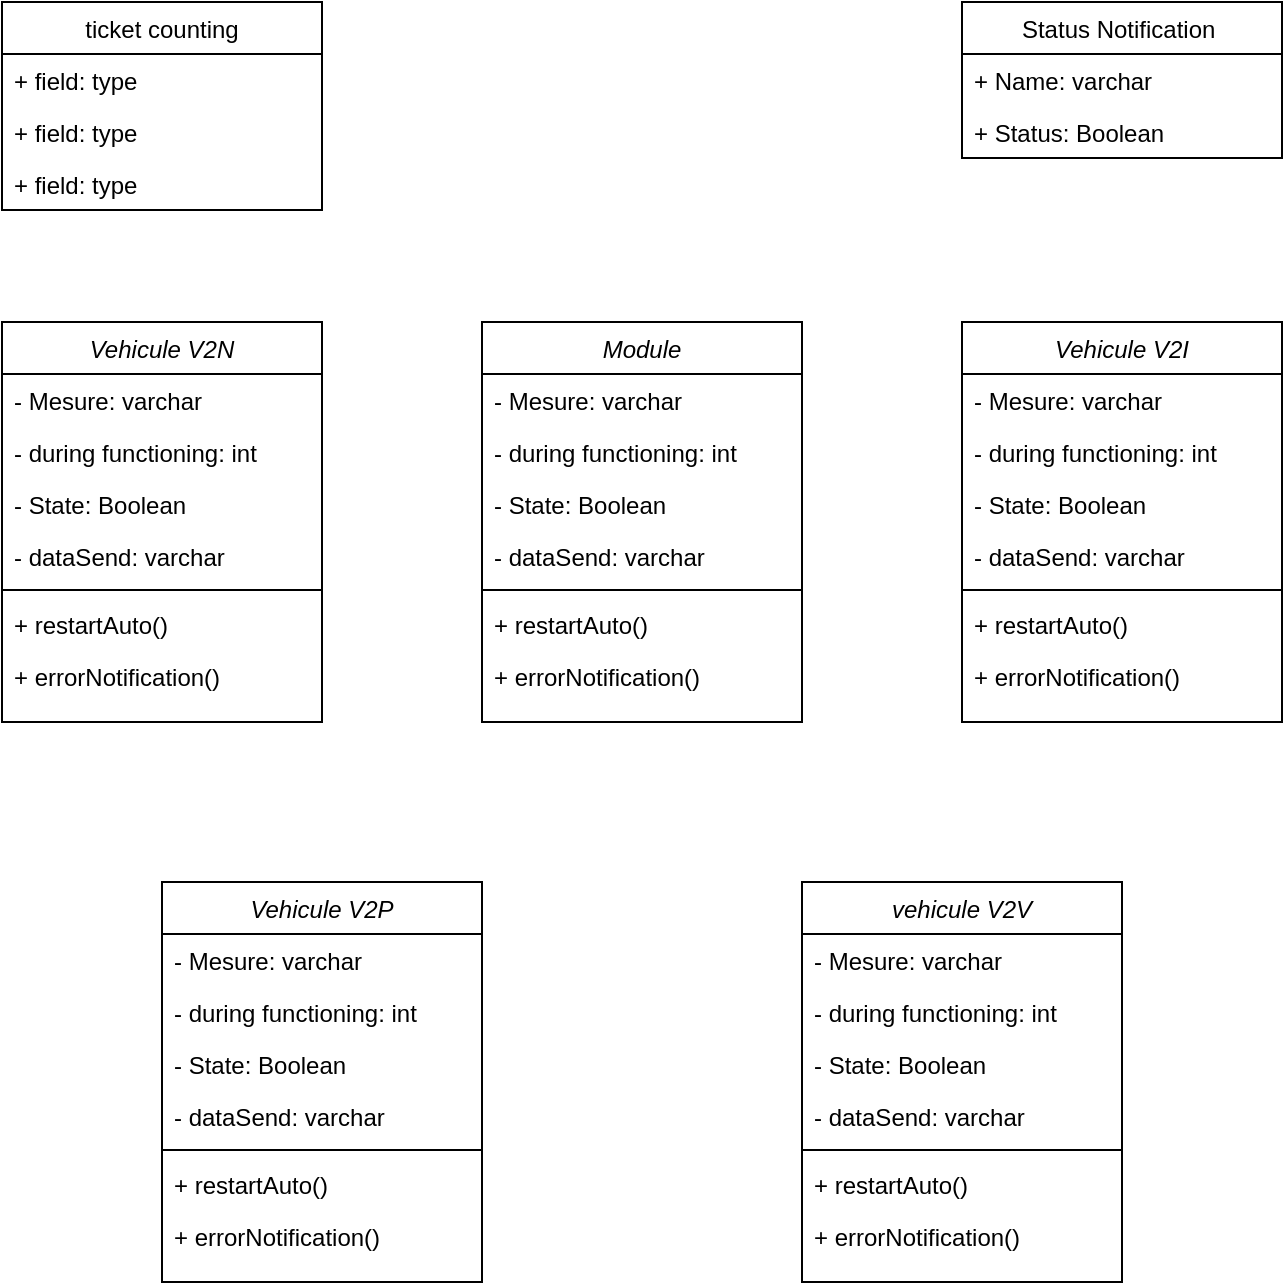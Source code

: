 <mxfile>
    <diagram id="C5RBs43oDa-KdzZeNtuy" name="Page-1">
        <mxGraphModel dx="1628" dy="757" grid="1" gridSize="10" guides="1" tooltips="1" connect="1" arrows="1" fold="1" page="1" pageScale="2" pageWidth="827" pageHeight="1169" math="0" shadow="0">
            <root>
                <mxCell id="WIyWlLk6GJQsqaUBKTNV-0"/>
                <mxCell id="WIyWlLk6GJQsqaUBKTNV-1" parent="WIyWlLk6GJQsqaUBKTNV-0"/>
                <mxCell id="zkfFHV4jXpPFQw0GAbJ--17" value="Module" style="swimlane;fontStyle=2;align=center;verticalAlign=top;childLayout=stackLayout;horizontal=1;startSize=26;horizontalStack=0;resizeParent=1;resizeLast=0;collapsible=1;marginBottom=0;rounded=0;shadow=0;strokeWidth=1;" parent="WIyWlLk6GJQsqaUBKTNV-1" vertex="1">
                    <mxGeometry x="680" y="240" width="160" height="200" as="geometry">
                        <mxRectangle x="550" y="140" width="160" height="26" as="alternateBounds"/>
                    </mxGeometry>
                </mxCell>
                <mxCell id="zkfFHV4jXpPFQw0GAbJ--18" value="- Mesure: varchar" style="text;align=left;verticalAlign=top;spacingLeft=4;spacingRight=4;overflow=hidden;rotatable=0;points=[[0,0.5],[1,0.5]];portConstraint=eastwest;" parent="zkfFHV4jXpPFQw0GAbJ--17" vertex="1">
                    <mxGeometry y="26" width="160" height="26" as="geometry"/>
                </mxCell>
                <mxCell id="zkfFHV4jXpPFQw0GAbJ--19" value="- during functioning: int" style="text;align=left;verticalAlign=top;spacingLeft=4;spacingRight=4;overflow=hidden;rotatable=0;points=[[0,0.5],[1,0.5]];portConstraint=eastwest;rounded=0;shadow=0;html=0;" parent="zkfFHV4jXpPFQw0GAbJ--17" vertex="1">
                    <mxGeometry y="52" width="160" height="26" as="geometry"/>
                </mxCell>
                <mxCell id="zkfFHV4jXpPFQw0GAbJ--20" value="- State: Boolean" style="text;align=left;verticalAlign=top;spacingLeft=4;spacingRight=4;overflow=hidden;rotatable=0;points=[[0,0.5],[1,0.5]];portConstraint=eastwest;rounded=0;shadow=0;html=0;" parent="zkfFHV4jXpPFQw0GAbJ--17" vertex="1">
                    <mxGeometry y="78" width="160" height="26" as="geometry"/>
                </mxCell>
                <mxCell id="zkfFHV4jXpPFQw0GAbJ--21" value="- dataSend: varchar" style="text;align=left;verticalAlign=top;spacingLeft=4;spacingRight=4;overflow=hidden;rotatable=0;points=[[0,0.5],[1,0.5]];portConstraint=eastwest;rounded=0;shadow=0;html=0;" parent="zkfFHV4jXpPFQw0GAbJ--17" vertex="1">
                    <mxGeometry y="104" width="160" height="26" as="geometry"/>
                </mxCell>
                <mxCell id="zkfFHV4jXpPFQw0GAbJ--23" value="" style="line;html=1;strokeWidth=1;align=left;verticalAlign=middle;spacingTop=-1;spacingLeft=3;spacingRight=3;rotatable=0;labelPosition=right;points=[];portConstraint=eastwest;" parent="zkfFHV4jXpPFQw0GAbJ--17" vertex="1">
                    <mxGeometry y="130" width="160" height="8" as="geometry"/>
                </mxCell>
                <mxCell id="zkfFHV4jXpPFQw0GAbJ--24" value="+ restartAuto()" style="text;align=left;verticalAlign=top;spacingLeft=4;spacingRight=4;overflow=hidden;rotatable=0;points=[[0,0.5],[1,0.5]];portConstraint=eastwest;" parent="zkfFHV4jXpPFQw0GAbJ--17" vertex="1">
                    <mxGeometry y="138" width="160" height="26" as="geometry"/>
                </mxCell>
                <mxCell id="zkfFHV4jXpPFQw0GAbJ--25" value="+ errorNotification()" style="text;align=left;verticalAlign=top;spacingLeft=4;spacingRight=4;overflow=hidden;rotatable=0;points=[[0,0.5],[1,0.5]];portConstraint=eastwest;" parent="zkfFHV4jXpPFQw0GAbJ--17" vertex="1">
                    <mxGeometry y="164" width="160" height="26" as="geometry"/>
                </mxCell>
                <mxCell id="bXIpe-astZsoLPidYqws-22" value="Status Notification " style="swimlane;fontStyle=0;childLayout=stackLayout;horizontal=1;startSize=26;fillColor=none;horizontalStack=0;resizeParent=1;resizeParentMax=0;resizeLast=0;collapsible=1;marginBottom=0;" parent="WIyWlLk6GJQsqaUBKTNV-1" vertex="1">
                    <mxGeometry x="920" y="80" width="160" height="78" as="geometry"/>
                </mxCell>
                <mxCell id="bXIpe-astZsoLPidYqws-23" value="+ Name: varchar" style="text;strokeColor=none;fillColor=none;align=left;verticalAlign=top;spacingLeft=4;spacingRight=4;overflow=hidden;rotatable=0;points=[[0,0.5],[1,0.5]];portConstraint=eastwest;" parent="bXIpe-astZsoLPidYqws-22" vertex="1">
                    <mxGeometry y="26" width="160" height="26" as="geometry"/>
                </mxCell>
                <mxCell id="bXIpe-astZsoLPidYqws-24" value="+ Status: Boolean" style="text;strokeColor=none;fillColor=none;align=left;verticalAlign=top;spacingLeft=4;spacingRight=4;overflow=hidden;rotatable=0;points=[[0,0.5],[1,0.5]];portConstraint=eastwest;" parent="bXIpe-astZsoLPidYqws-22" vertex="1">
                    <mxGeometry y="52" width="160" height="26" as="geometry"/>
                </mxCell>
                <mxCell id="bXIpe-astZsoLPidYqws-50" value="ticket counting" style="swimlane;fontStyle=0;childLayout=stackLayout;horizontal=1;startSize=26;fillColor=none;horizontalStack=0;resizeParent=1;resizeParentMax=0;resizeLast=0;collapsible=1;marginBottom=0;" parent="WIyWlLk6GJQsqaUBKTNV-1" vertex="1">
                    <mxGeometry x="440" y="80" width="160" height="104" as="geometry"/>
                </mxCell>
                <mxCell id="bXIpe-astZsoLPidYqws-51" value="+ field: type" style="text;strokeColor=none;fillColor=none;align=left;verticalAlign=top;spacingLeft=4;spacingRight=4;overflow=hidden;rotatable=0;points=[[0,0.5],[1,0.5]];portConstraint=eastwest;" parent="bXIpe-astZsoLPidYqws-50" vertex="1">
                    <mxGeometry y="26" width="160" height="26" as="geometry"/>
                </mxCell>
                <mxCell id="bXIpe-astZsoLPidYqws-52" value="+ field: type" style="text;strokeColor=none;fillColor=none;align=left;verticalAlign=top;spacingLeft=4;spacingRight=4;overflow=hidden;rotatable=0;points=[[0,0.5],[1,0.5]];portConstraint=eastwest;" parent="bXIpe-astZsoLPidYqws-50" vertex="1">
                    <mxGeometry y="52" width="160" height="26" as="geometry"/>
                </mxCell>
                <mxCell id="bXIpe-astZsoLPidYqws-53" value="+ field: type" style="text;strokeColor=none;fillColor=none;align=left;verticalAlign=top;spacingLeft=4;spacingRight=4;overflow=hidden;rotatable=0;points=[[0,0.5],[1,0.5]];portConstraint=eastwest;" parent="bXIpe-astZsoLPidYqws-50" vertex="1">
                    <mxGeometry y="78" width="160" height="26" as="geometry"/>
                </mxCell>
                <mxCell id="bXIpe-astZsoLPidYqws-61" value="Vehicule V2N" style="swimlane;fontStyle=2;align=center;verticalAlign=top;childLayout=stackLayout;horizontal=1;startSize=26;horizontalStack=0;resizeParent=1;resizeLast=0;collapsible=1;marginBottom=0;rounded=0;shadow=0;strokeWidth=1;" parent="WIyWlLk6GJQsqaUBKTNV-1" vertex="1">
                    <mxGeometry x="440" y="240" width="160" height="200" as="geometry">
                        <mxRectangle x="550" y="140" width="160" height="26" as="alternateBounds"/>
                    </mxGeometry>
                </mxCell>
                <mxCell id="bXIpe-astZsoLPidYqws-62" value="- Mesure: varchar" style="text;align=left;verticalAlign=top;spacingLeft=4;spacingRight=4;overflow=hidden;rotatable=0;points=[[0,0.5],[1,0.5]];portConstraint=eastwest;" parent="bXIpe-astZsoLPidYqws-61" vertex="1">
                    <mxGeometry y="26" width="160" height="26" as="geometry"/>
                </mxCell>
                <mxCell id="bXIpe-astZsoLPidYqws-70" value="- during functioning: int" style="text;align=left;verticalAlign=top;spacingLeft=4;spacingRight=4;overflow=hidden;rotatable=0;points=[[0,0.5],[1,0.5]];portConstraint=eastwest;rounded=0;shadow=0;html=0;" parent="bXIpe-astZsoLPidYqws-61" vertex="1">
                    <mxGeometry y="52" width="160" height="26" as="geometry"/>
                </mxCell>
                <mxCell id="bXIpe-astZsoLPidYqws-64" value="- State: Boolean" style="text;align=left;verticalAlign=top;spacingLeft=4;spacingRight=4;overflow=hidden;rotatable=0;points=[[0,0.5],[1,0.5]];portConstraint=eastwest;rounded=0;shadow=0;html=0;" parent="bXIpe-astZsoLPidYqws-61" vertex="1">
                    <mxGeometry y="78" width="160" height="26" as="geometry"/>
                </mxCell>
                <mxCell id="bXIpe-astZsoLPidYqws-65" value="- dataSend: varchar" style="text;align=left;verticalAlign=top;spacingLeft=4;spacingRight=4;overflow=hidden;rotatable=0;points=[[0,0.5],[1,0.5]];portConstraint=eastwest;rounded=0;shadow=0;html=0;" parent="bXIpe-astZsoLPidYqws-61" vertex="1">
                    <mxGeometry y="104" width="160" height="26" as="geometry"/>
                </mxCell>
                <mxCell id="bXIpe-astZsoLPidYqws-66" value="" style="line;html=1;strokeWidth=1;align=left;verticalAlign=middle;spacingTop=-1;spacingLeft=3;spacingRight=3;rotatable=0;labelPosition=right;points=[];portConstraint=eastwest;" parent="bXIpe-astZsoLPidYqws-61" vertex="1">
                    <mxGeometry y="130" width="160" height="8" as="geometry"/>
                </mxCell>
                <mxCell id="bXIpe-astZsoLPidYqws-67" value="+ restartAuto()" style="text;align=left;verticalAlign=top;spacingLeft=4;spacingRight=4;overflow=hidden;rotatable=0;points=[[0,0.5],[1,0.5]];portConstraint=eastwest;" parent="bXIpe-astZsoLPidYqws-61" vertex="1">
                    <mxGeometry y="138" width="160" height="26" as="geometry"/>
                </mxCell>
                <mxCell id="bXIpe-astZsoLPidYqws-68" value="+ errorNotification()" style="text;align=left;verticalAlign=top;spacingLeft=4;spacingRight=4;overflow=hidden;rotatable=0;points=[[0,0.5],[1,0.5]];portConstraint=eastwest;" parent="bXIpe-astZsoLPidYqws-61" vertex="1">
                    <mxGeometry y="164" width="160" height="26" as="geometry"/>
                </mxCell>
                <mxCell id="bXIpe-astZsoLPidYqws-71" value="Vehicule V2I" style="swimlane;fontStyle=2;align=center;verticalAlign=top;childLayout=stackLayout;horizontal=1;startSize=26;horizontalStack=0;resizeParent=1;resizeLast=0;collapsible=1;marginBottom=0;rounded=0;shadow=0;strokeWidth=1;" parent="WIyWlLk6GJQsqaUBKTNV-1" vertex="1">
                    <mxGeometry x="920" y="240" width="160" height="200" as="geometry">
                        <mxRectangle x="550" y="140" width="160" height="26" as="alternateBounds"/>
                    </mxGeometry>
                </mxCell>
                <mxCell id="bXIpe-astZsoLPidYqws-72" value="- Mesure: varchar" style="text;align=left;verticalAlign=top;spacingLeft=4;spacingRight=4;overflow=hidden;rotatable=0;points=[[0,0.5],[1,0.5]];portConstraint=eastwest;" parent="bXIpe-astZsoLPidYqws-71" vertex="1">
                    <mxGeometry y="26" width="160" height="26" as="geometry"/>
                </mxCell>
                <mxCell id="bXIpe-astZsoLPidYqws-73" value="- during functioning: int" style="text;align=left;verticalAlign=top;spacingLeft=4;spacingRight=4;overflow=hidden;rotatable=0;points=[[0,0.5],[1,0.5]];portConstraint=eastwest;rounded=0;shadow=0;html=0;" parent="bXIpe-astZsoLPidYqws-71" vertex="1">
                    <mxGeometry y="52" width="160" height="26" as="geometry"/>
                </mxCell>
                <mxCell id="bXIpe-astZsoLPidYqws-74" value="- State: Boolean" style="text;align=left;verticalAlign=top;spacingLeft=4;spacingRight=4;overflow=hidden;rotatable=0;points=[[0,0.5],[1,0.5]];portConstraint=eastwest;rounded=0;shadow=0;html=0;" parent="bXIpe-astZsoLPidYqws-71" vertex="1">
                    <mxGeometry y="78" width="160" height="26" as="geometry"/>
                </mxCell>
                <mxCell id="bXIpe-astZsoLPidYqws-75" value="- dataSend: varchar" style="text;align=left;verticalAlign=top;spacingLeft=4;spacingRight=4;overflow=hidden;rotatable=0;points=[[0,0.5],[1,0.5]];portConstraint=eastwest;rounded=0;shadow=0;html=0;" parent="bXIpe-astZsoLPidYqws-71" vertex="1">
                    <mxGeometry y="104" width="160" height="26" as="geometry"/>
                </mxCell>
                <mxCell id="bXIpe-astZsoLPidYqws-76" value="" style="line;html=1;strokeWidth=1;align=left;verticalAlign=middle;spacingTop=-1;spacingLeft=3;spacingRight=3;rotatable=0;labelPosition=right;points=[];portConstraint=eastwest;" parent="bXIpe-astZsoLPidYqws-71" vertex="1">
                    <mxGeometry y="130" width="160" height="8" as="geometry"/>
                </mxCell>
                <mxCell id="bXIpe-astZsoLPidYqws-77" value="+ restartAuto()" style="text;align=left;verticalAlign=top;spacingLeft=4;spacingRight=4;overflow=hidden;rotatable=0;points=[[0,0.5],[1,0.5]];portConstraint=eastwest;" parent="bXIpe-astZsoLPidYqws-71" vertex="1">
                    <mxGeometry y="138" width="160" height="26" as="geometry"/>
                </mxCell>
                <mxCell id="bXIpe-astZsoLPidYqws-78" value="+ errorNotification()" style="text;align=left;verticalAlign=top;spacingLeft=4;spacingRight=4;overflow=hidden;rotatable=0;points=[[0,0.5],[1,0.5]];portConstraint=eastwest;" parent="bXIpe-astZsoLPidYqws-71" vertex="1">
                    <mxGeometry y="164" width="160" height="26" as="geometry"/>
                </mxCell>
                <mxCell id="bXIpe-astZsoLPidYqws-81" value="Vehicule V2P" style="swimlane;fontStyle=2;align=center;verticalAlign=top;childLayout=stackLayout;horizontal=1;startSize=26;horizontalStack=0;resizeParent=1;resizeLast=0;collapsible=1;marginBottom=0;rounded=0;shadow=0;strokeWidth=1;" parent="WIyWlLk6GJQsqaUBKTNV-1" vertex="1">
                    <mxGeometry x="520" y="520" width="160" height="200" as="geometry">
                        <mxRectangle x="550" y="140" width="160" height="26" as="alternateBounds"/>
                    </mxGeometry>
                </mxCell>
                <mxCell id="bXIpe-astZsoLPidYqws-82" value="- Mesure: varchar" style="text;align=left;verticalAlign=top;spacingLeft=4;spacingRight=4;overflow=hidden;rotatable=0;points=[[0,0.5],[1,0.5]];portConstraint=eastwest;" parent="bXIpe-astZsoLPidYqws-81" vertex="1">
                    <mxGeometry y="26" width="160" height="26" as="geometry"/>
                </mxCell>
                <mxCell id="bXIpe-astZsoLPidYqws-83" value="- during functioning: int" style="text;align=left;verticalAlign=top;spacingLeft=4;spacingRight=4;overflow=hidden;rotatable=0;points=[[0,0.5],[1,0.5]];portConstraint=eastwest;rounded=0;shadow=0;html=0;" parent="bXIpe-astZsoLPidYqws-81" vertex="1">
                    <mxGeometry y="52" width="160" height="26" as="geometry"/>
                </mxCell>
                <mxCell id="bXIpe-astZsoLPidYqws-84" value="- State: Boolean" style="text;align=left;verticalAlign=top;spacingLeft=4;spacingRight=4;overflow=hidden;rotatable=0;points=[[0,0.5],[1,0.5]];portConstraint=eastwest;rounded=0;shadow=0;html=0;" parent="bXIpe-astZsoLPidYqws-81" vertex="1">
                    <mxGeometry y="78" width="160" height="26" as="geometry"/>
                </mxCell>
                <mxCell id="bXIpe-astZsoLPidYqws-85" value="- dataSend: varchar" style="text;align=left;verticalAlign=top;spacingLeft=4;spacingRight=4;overflow=hidden;rotatable=0;points=[[0,0.5],[1,0.5]];portConstraint=eastwest;rounded=0;shadow=0;html=0;" parent="bXIpe-astZsoLPidYqws-81" vertex="1">
                    <mxGeometry y="104" width="160" height="26" as="geometry"/>
                </mxCell>
                <mxCell id="bXIpe-astZsoLPidYqws-86" value="" style="line;html=1;strokeWidth=1;align=left;verticalAlign=middle;spacingTop=-1;spacingLeft=3;spacingRight=3;rotatable=0;labelPosition=right;points=[];portConstraint=eastwest;" parent="bXIpe-astZsoLPidYqws-81" vertex="1">
                    <mxGeometry y="130" width="160" height="8" as="geometry"/>
                </mxCell>
                <mxCell id="bXIpe-astZsoLPidYqws-87" value="+ restartAuto()" style="text;align=left;verticalAlign=top;spacingLeft=4;spacingRight=4;overflow=hidden;rotatable=0;points=[[0,0.5],[1,0.5]];portConstraint=eastwest;" parent="bXIpe-astZsoLPidYqws-81" vertex="1">
                    <mxGeometry y="138" width="160" height="26" as="geometry"/>
                </mxCell>
                <mxCell id="bXIpe-astZsoLPidYqws-88" value="+ errorNotification()" style="text;align=left;verticalAlign=top;spacingLeft=4;spacingRight=4;overflow=hidden;rotatable=0;points=[[0,0.5],[1,0.5]];portConstraint=eastwest;" parent="bXIpe-astZsoLPidYqws-81" vertex="1">
                    <mxGeometry y="164" width="160" height="26" as="geometry"/>
                </mxCell>
                <mxCell id="bXIpe-astZsoLPidYqws-90" value="vehicule V2V" style="swimlane;fontStyle=2;align=center;verticalAlign=top;childLayout=stackLayout;horizontal=1;startSize=26;horizontalStack=0;resizeParent=1;resizeLast=0;collapsible=1;marginBottom=0;rounded=0;shadow=0;strokeWidth=1;" parent="WIyWlLk6GJQsqaUBKTNV-1" vertex="1">
                    <mxGeometry x="840" y="520" width="160" height="200" as="geometry">
                        <mxRectangle x="550" y="140" width="160" height="26" as="alternateBounds"/>
                    </mxGeometry>
                </mxCell>
                <mxCell id="bXIpe-astZsoLPidYqws-91" value="- Mesure: varchar" style="text;align=left;verticalAlign=top;spacingLeft=4;spacingRight=4;overflow=hidden;rotatable=0;points=[[0,0.5],[1,0.5]];portConstraint=eastwest;" parent="bXIpe-astZsoLPidYqws-90" vertex="1">
                    <mxGeometry y="26" width="160" height="26" as="geometry"/>
                </mxCell>
                <mxCell id="bXIpe-astZsoLPidYqws-92" value="- during functioning: int" style="text;align=left;verticalAlign=top;spacingLeft=4;spacingRight=4;overflow=hidden;rotatable=0;points=[[0,0.5],[1,0.5]];portConstraint=eastwest;rounded=0;shadow=0;html=0;" parent="bXIpe-astZsoLPidYqws-90" vertex="1">
                    <mxGeometry y="52" width="160" height="26" as="geometry"/>
                </mxCell>
                <mxCell id="bXIpe-astZsoLPidYqws-93" value="- State: Boolean" style="text;align=left;verticalAlign=top;spacingLeft=4;spacingRight=4;overflow=hidden;rotatable=0;points=[[0,0.5],[1,0.5]];portConstraint=eastwest;rounded=0;shadow=0;html=0;" parent="bXIpe-astZsoLPidYqws-90" vertex="1">
                    <mxGeometry y="78" width="160" height="26" as="geometry"/>
                </mxCell>
                <mxCell id="bXIpe-astZsoLPidYqws-94" value="- dataSend: varchar" style="text;align=left;verticalAlign=top;spacingLeft=4;spacingRight=4;overflow=hidden;rotatable=0;points=[[0,0.5],[1,0.5]];portConstraint=eastwest;rounded=0;shadow=0;html=0;" parent="bXIpe-astZsoLPidYqws-90" vertex="1">
                    <mxGeometry y="104" width="160" height="26" as="geometry"/>
                </mxCell>
                <mxCell id="bXIpe-astZsoLPidYqws-95" value="" style="line;html=1;strokeWidth=1;align=left;verticalAlign=middle;spacingTop=-1;spacingLeft=3;spacingRight=3;rotatable=0;labelPosition=right;points=[];portConstraint=eastwest;" parent="bXIpe-astZsoLPidYqws-90" vertex="1">
                    <mxGeometry y="130" width="160" height="8" as="geometry"/>
                </mxCell>
                <mxCell id="bXIpe-astZsoLPidYqws-96" value="+ restartAuto()" style="text;align=left;verticalAlign=top;spacingLeft=4;spacingRight=4;overflow=hidden;rotatable=0;points=[[0,0.5],[1,0.5]];portConstraint=eastwest;" parent="bXIpe-astZsoLPidYqws-90" vertex="1">
                    <mxGeometry y="138" width="160" height="26" as="geometry"/>
                </mxCell>
                <mxCell id="bXIpe-astZsoLPidYqws-97" value="+ errorNotification()" style="text;align=left;verticalAlign=top;spacingLeft=4;spacingRight=4;overflow=hidden;rotatable=0;points=[[0,0.5],[1,0.5]];portConstraint=eastwest;" parent="bXIpe-astZsoLPidYqws-90" vertex="1">
                    <mxGeometry y="164" width="160" height="26" as="geometry"/>
                </mxCell>
            </root>
        </mxGraphModel>
    </diagram>
</mxfile>